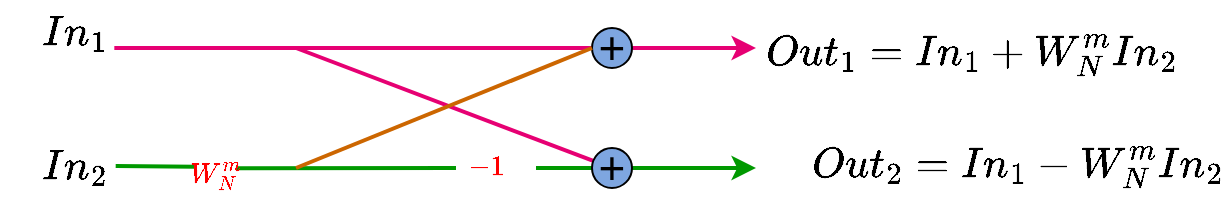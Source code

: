 <mxfile version="24.8.3">
  <diagram name="Page-1" id="FLPyzNdCS5SrpL3AEMhr">
    <mxGraphModel dx="723" dy="445" grid="1" gridSize="10" guides="1" tooltips="1" connect="1" arrows="1" fold="1" page="1" pageScale="1" pageWidth="850" pageHeight="1100" math="1" shadow="0">
      <root>
        <mxCell id="0" />
        <mxCell id="1" parent="0" />
        <mxCell id="dQlW-KFLKV-VQPzgSJSX-3" value="" style="endArrow=classic;html=1;rounded=0;exitX=0.993;exitY=0.167;exitDx=0;exitDy=0;exitPerimeter=0;strokeColor=#E60073;strokeWidth=2;" edge="1" parent="1">
          <mxGeometry width="50" height="50" relative="1" as="geometry">
            <mxPoint x="509.16" y="300.04" as="sourcePoint" />
            <mxPoint x="830" y="300" as="targetPoint" />
          </mxGeometry>
        </mxCell>
        <mxCell id="dQlW-KFLKV-VQPzgSJSX-4" value="" style="endArrow=classic;html=1;rounded=0;strokeColor=#009900;strokeWidth=2;" edge="1" parent="1">
          <mxGeometry width="50" height="50" relative="1" as="geometry">
            <mxPoint x="720" y="360" as="sourcePoint" />
            <mxPoint x="830" y="360" as="targetPoint" />
          </mxGeometry>
        </mxCell>
        <mxCell id="dQlW-KFLKV-VQPzgSJSX-12" value="&lt;font style=&quot;font-size: 18px;&quot;&gt;$$In_1$$&lt;/font&gt;" style="text;html=1;align=center;verticalAlign=middle;whiteSpace=wrap;rounded=0;" vertex="1" parent="1">
          <mxGeometry x="460" y="276" width="60" height="34" as="geometry" />
        </mxCell>
        <mxCell id="dQlW-KFLKV-VQPzgSJSX-13" value="&lt;font style=&quot;font-size: 18px;&quot;&gt;$$In_2$$&lt;/font&gt;" style="text;html=1;align=center;verticalAlign=middle;whiteSpace=wrap;rounded=0;" vertex="1" parent="1">
          <mxGeometry x="460" y="345" width="60" height="30" as="geometry" />
        </mxCell>
        <mxCell id="dQlW-KFLKV-VQPzgSJSX-20" value="" style="endArrow=none;html=1;rounded=0;strokeWidth=2;strokeColor=#E60073;" edge="1" parent="1" target="dQlW-KFLKV-VQPzgSJSX-53">
          <mxGeometry width="50" height="50" relative="1" as="geometry">
            <mxPoint x="600" y="300" as="sourcePoint" />
            <mxPoint x="750" y="480" as="targetPoint" />
          </mxGeometry>
        </mxCell>
        <mxCell id="dQlW-KFLKV-VQPzgSJSX-28" value="&lt;font style=&quot;font-size: 18px;&quot;&gt;$$Out_1 = In_1 + W_N^m In_2$$&lt;/font&gt;" style="text;html=1;align=center;verticalAlign=middle;whiteSpace=wrap;rounded=0;" vertex="1" parent="1">
          <mxGeometry x="837" y="288" width="203" height="30" as="geometry" />
        </mxCell>
        <mxCell id="dQlW-KFLKV-VQPzgSJSX-52" value="&lt;font style=&quot;font-size: 23px;&quot;&gt;+&lt;/font&gt;" style="ellipse;whiteSpace=wrap;html=1;aspect=fixed;gradientColor=none;fillColor=#7EA6E0;" vertex="1" parent="1">
          <mxGeometry x="748" y="290" width="20" height="20" as="geometry" />
        </mxCell>
        <mxCell id="dQlW-KFLKV-VQPzgSJSX-53" value="&lt;font style=&quot;font-size: 23px;&quot;&gt;+&lt;/font&gt;" style="ellipse;whiteSpace=wrap;html=1;aspect=fixed;gradientColor=none;fillColor=#7EA6E0;" vertex="1" parent="1">
          <mxGeometry x="748" y="350" width="20" height="20" as="geometry" />
        </mxCell>
        <mxCell id="dQlW-KFLKV-VQPzgSJSX-60" value="" style="endArrow=none;html=1;rounded=0;exitX=0.999;exitY=0.314;exitDx=0;exitDy=0;exitPerimeter=0;strokeColor=#009900;strokeWidth=2;endFill=0;" edge="1" parent="1" source="dQlW-KFLKV-VQPzgSJSX-64">
          <mxGeometry width="50" height="50" relative="1" as="geometry">
            <mxPoint x="509.84" y="359" as="sourcePoint" />
            <mxPoint x="680" y="360" as="targetPoint" />
          </mxGeometry>
        </mxCell>
        <mxCell id="dQlW-KFLKV-VQPzgSJSX-62" value="" style="endArrow=none;html=1;rounded=0;strokeWidth=2;strokeColor=#CC6600;entryX=0;entryY=0.5;entryDx=0;entryDy=0;" edge="1" parent="1" target="dQlW-KFLKV-VQPzgSJSX-52">
          <mxGeometry width="50" height="50" relative="1" as="geometry">
            <mxPoint x="600" y="360" as="sourcePoint" />
            <mxPoint x="702" y="319.665" as="targetPoint" />
          </mxGeometry>
        </mxCell>
        <mxCell id="dQlW-KFLKV-VQPzgSJSX-63" value="&lt;font style=&quot;font-size: 18px;&quot;&gt;$$Out_2 = In_1 - W_N^{m} In_2$$&lt;/font&gt;" style="text;html=1;align=center;verticalAlign=middle;whiteSpace=wrap;rounded=0;" vertex="1" parent="1">
          <mxGeometry x="860" y="344" width="203" height="30" as="geometry" />
        </mxCell>
        <mxCell id="dQlW-KFLKV-VQPzgSJSX-65" value="&lt;font style=&quot;background-color: rgb(51, 255, 51);&quot; color=&quot;#ff0000&quot;&gt;$$-1$$&lt;/font&gt;" style="text;html=1;align=center;verticalAlign=middle;whiteSpace=wrap;rounded=0;" vertex="1" parent="1">
          <mxGeometry x="650" y="352.34" width="90" height="13.33" as="geometry" />
        </mxCell>
        <mxCell id="dQlW-KFLKV-VQPzgSJSX-67" value="" style="endArrow=none;html=1;rounded=0;exitX=0.993;exitY=0.167;exitDx=0;exitDy=0;exitPerimeter=0;strokeColor=#009900;strokeWidth=2;endFill=0;entryX=0;entryY=0.25;entryDx=0;entryDy=0;" edge="1" parent="1" target="dQlW-KFLKV-VQPzgSJSX-64">
          <mxGeometry width="50" height="50" relative="1" as="geometry">
            <mxPoint x="509.84" y="359" as="sourcePoint" />
            <mxPoint x="680" y="360" as="targetPoint" />
          </mxGeometry>
        </mxCell>
        <mxCell id="dQlW-KFLKV-VQPzgSJSX-64" value="&lt;font style=&quot;background-color: rgb(51, 255, 51);&quot; color=&quot;#ff0000&quot;&gt;$$W_N^{m}$$&lt;/font&gt;" style="text;html=1;align=center;verticalAlign=middle;whiteSpace=wrap;rounded=0;" vertex="1" parent="1">
          <mxGeometry x="550" y="356" width="20" height="13.33" as="geometry" />
        </mxCell>
      </root>
    </mxGraphModel>
  </diagram>
</mxfile>
